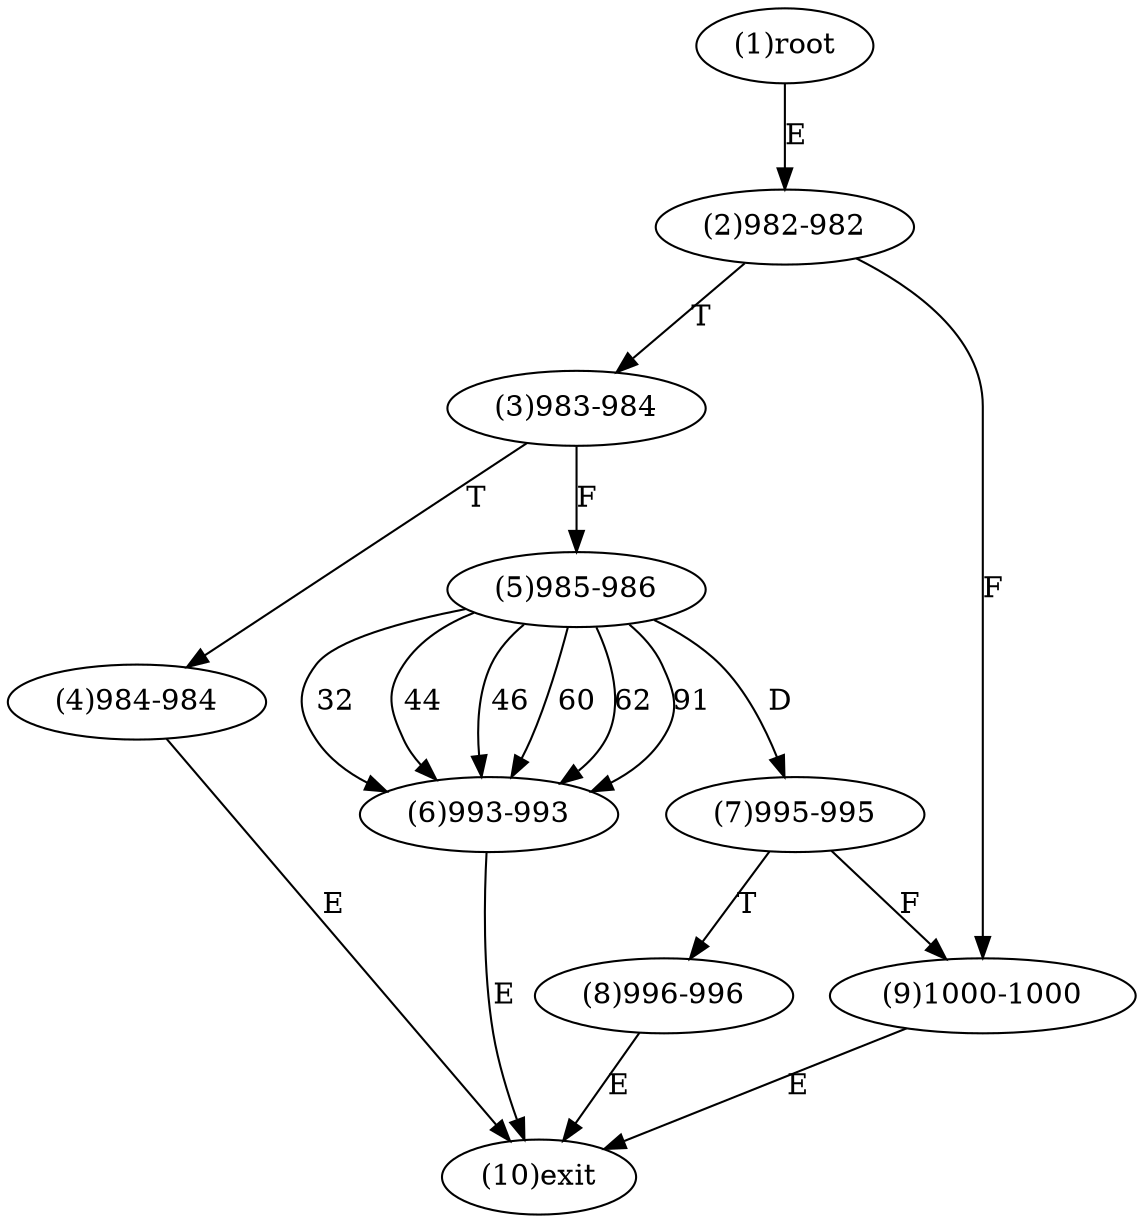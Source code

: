 digraph "" { 
1[ label="(1)root"];
2[ label="(2)982-982"];
3[ label="(3)983-984"];
4[ label="(4)984-984"];
5[ label="(5)985-986"];
6[ label="(6)993-993"];
7[ label="(7)995-995"];
8[ label="(8)996-996"];
9[ label="(9)1000-1000"];
10[ label="(10)exit"];
1->2[ label="E"];
2->9[ label="F"];
2->3[ label="T"];
3->5[ label="F"];
3->4[ label="T"];
4->10[ label="E"];
5->6[ label="32"];
5->6[ label="44"];
5->6[ label="46"];
5->6[ label="60"];
5->6[ label="62"];
5->6[ label="91"];
5->7[ label="D"];
6->10[ label="E"];
7->9[ label="F"];
7->8[ label="T"];
8->10[ label="E"];
9->10[ label="E"];
}